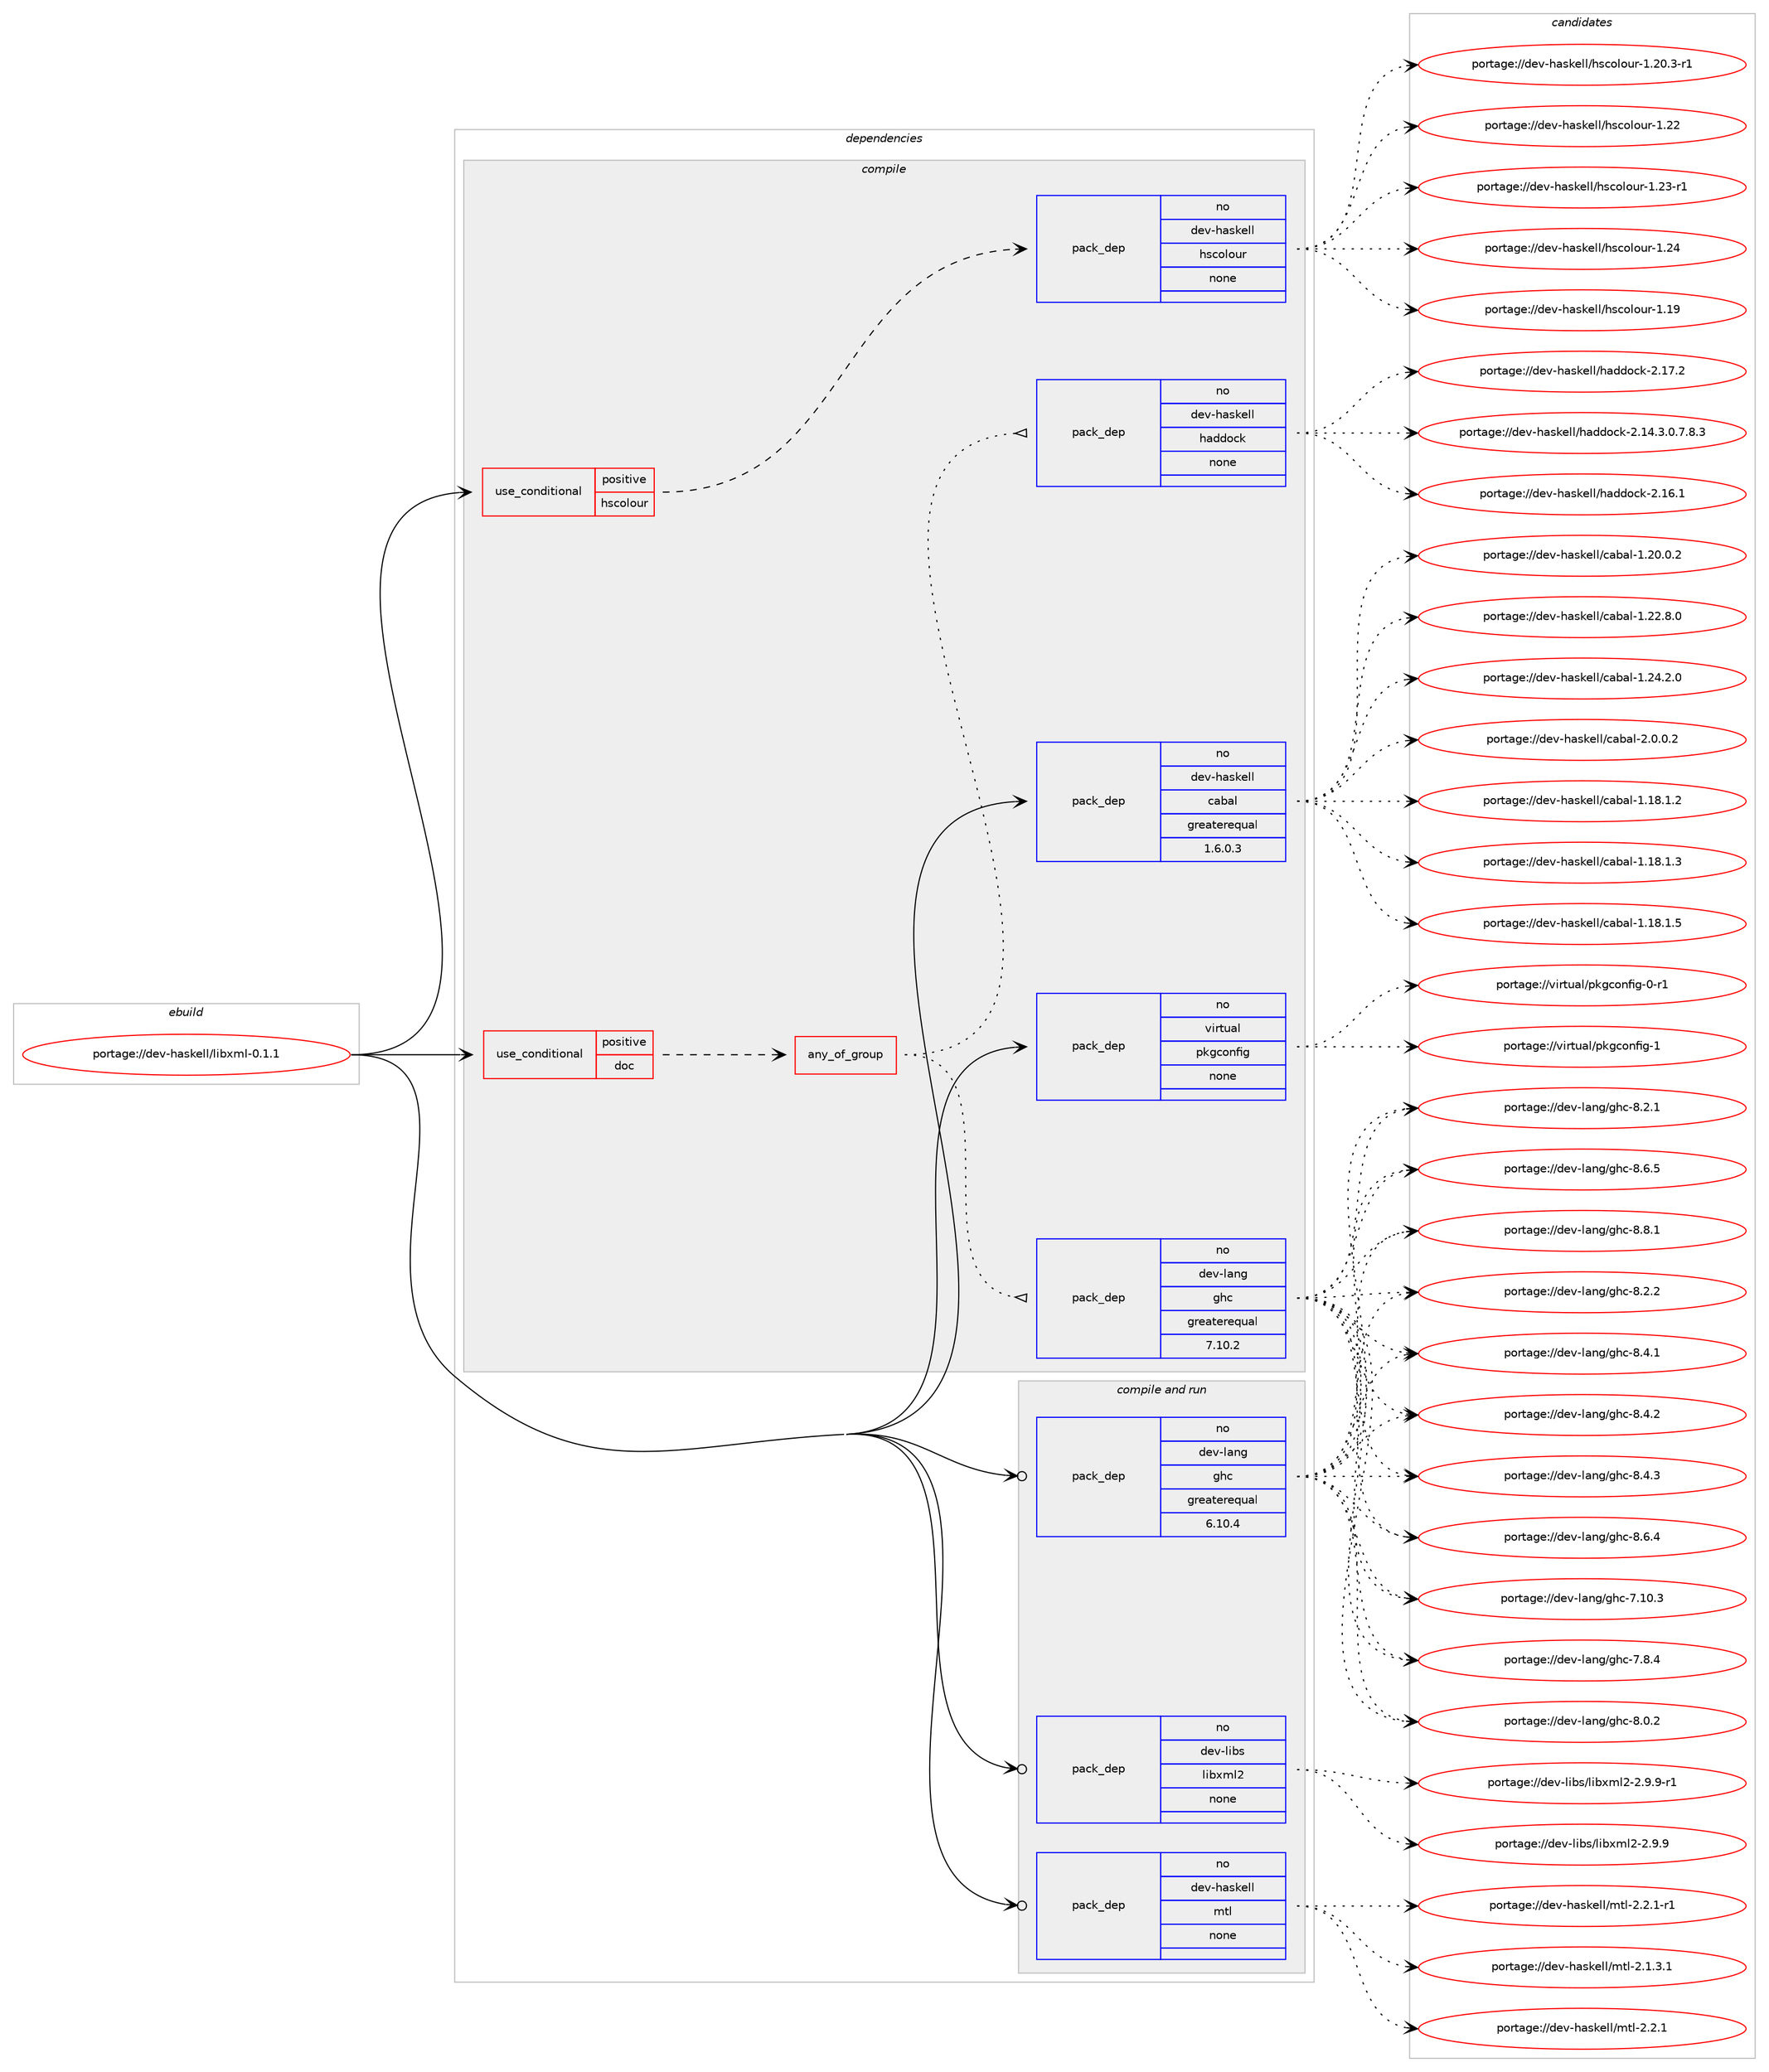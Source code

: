 digraph prolog {

# *************
# Graph options
# *************

newrank=true;
concentrate=true;
compound=true;
graph [rankdir=LR,fontname=Helvetica,fontsize=10,ranksep=1.5];#, ranksep=2.5, nodesep=0.2];
edge  [arrowhead=vee];
node  [fontname=Helvetica,fontsize=10];

# **********
# The ebuild
# **********

subgraph cluster_leftcol {
color=gray;
rank=same;
label=<<i>ebuild</i>>;
id [label="portage://dev-haskell/libxml-0.1.1", color=red, width=4, href="../dev-haskell/libxml-0.1.1.svg"];
}

# ****************
# The dependencies
# ****************

subgraph cluster_midcol {
color=gray;
label=<<i>dependencies</i>>;
subgraph cluster_compile {
fillcolor="#eeeeee";
style=filled;
label=<<i>compile</i>>;
subgraph cond16085 {
dependency73747 [label=<<TABLE BORDER="0" CELLBORDER="1" CELLSPACING="0" CELLPADDING="4"><TR><TD ROWSPAN="3" CELLPADDING="10">use_conditional</TD></TR><TR><TD>positive</TD></TR><TR><TD>doc</TD></TR></TABLE>>, shape=none, color=red];
subgraph any1980 {
dependency73748 [label=<<TABLE BORDER="0" CELLBORDER="1" CELLSPACING="0" CELLPADDING="4"><TR><TD CELLPADDING="10">any_of_group</TD></TR></TABLE>>, shape=none, color=red];subgraph pack55623 {
dependency73749 [label=<<TABLE BORDER="0" CELLBORDER="1" CELLSPACING="0" CELLPADDING="4" WIDTH="220"><TR><TD ROWSPAN="6" CELLPADDING="30">pack_dep</TD></TR><TR><TD WIDTH="110">no</TD></TR><TR><TD>dev-haskell</TD></TR><TR><TD>haddock</TD></TR><TR><TD>none</TD></TR><TR><TD></TD></TR></TABLE>>, shape=none, color=blue];
}
dependency73748:e -> dependency73749:w [weight=20,style="dotted",arrowhead="oinv"];
subgraph pack55624 {
dependency73750 [label=<<TABLE BORDER="0" CELLBORDER="1" CELLSPACING="0" CELLPADDING="4" WIDTH="220"><TR><TD ROWSPAN="6" CELLPADDING="30">pack_dep</TD></TR><TR><TD WIDTH="110">no</TD></TR><TR><TD>dev-lang</TD></TR><TR><TD>ghc</TD></TR><TR><TD>greaterequal</TD></TR><TR><TD>7.10.2</TD></TR></TABLE>>, shape=none, color=blue];
}
dependency73748:e -> dependency73750:w [weight=20,style="dotted",arrowhead="oinv"];
}
dependency73747:e -> dependency73748:w [weight=20,style="dashed",arrowhead="vee"];
}
id:e -> dependency73747:w [weight=20,style="solid",arrowhead="vee"];
subgraph cond16086 {
dependency73751 [label=<<TABLE BORDER="0" CELLBORDER="1" CELLSPACING="0" CELLPADDING="4"><TR><TD ROWSPAN="3" CELLPADDING="10">use_conditional</TD></TR><TR><TD>positive</TD></TR><TR><TD>hscolour</TD></TR></TABLE>>, shape=none, color=red];
subgraph pack55625 {
dependency73752 [label=<<TABLE BORDER="0" CELLBORDER="1" CELLSPACING="0" CELLPADDING="4" WIDTH="220"><TR><TD ROWSPAN="6" CELLPADDING="30">pack_dep</TD></TR><TR><TD WIDTH="110">no</TD></TR><TR><TD>dev-haskell</TD></TR><TR><TD>hscolour</TD></TR><TR><TD>none</TD></TR><TR><TD></TD></TR></TABLE>>, shape=none, color=blue];
}
dependency73751:e -> dependency73752:w [weight=20,style="dashed",arrowhead="vee"];
}
id:e -> dependency73751:w [weight=20,style="solid",arrowhead="vee"];
subgraph pack55626 {
dependency73753 [label=<<TABLE BORDER="0" CELLBORDER="1" CELLSPACING="0" CELLPADDING="4" WIDTH="220"><TR><TD ROWSPAN="6" CELLPADDING="30">pack_dep</TD></TR><TR><TD WIDTH="110">no</TD></TR><TR><TD>dev-haskell</TD></TR><TR><TD>cabal</TD></TR><TR><TD>greaterequal</TD></TR><TR><TD>1.6.0.3</TD></TR></TABLE>>, shape=none, color=blue];
}
id:e -> dependency73753:w [weight=20,style="solid",arrowhead="vee"];
subgraph pack55627 {
dependency73754 [label=<<TABLE BORDER="0" CELLBORDER="1" CELLSPACING="0" CELLPADDING="4" WIDTH="220"><TR><TD ROWSPAN="6" CELLPADDING="30">pack_dep</TD></TR><TR><TD WIDTH="110">no</TD></TR><TR><TD>virtual</TD></TR><TR><TD>pkgconfig</TD></TR><TR><TD>none</TD></TR><TR><TD></TD></TR></TABLE>>, shape=none, color=blue];
}
id:e -> dependency73754:w [weight=20,style="solid",arrowhead="vee"];
}
subgraph cluster_compileandrun {
fillcolor="#eeeeee";
style=filled;
label=<<i>compile and run</i>>;
subgraph pack55628 {
dependency73755 [label=<<TABLE BORDER="0" CELLBORDER="1" CELLSPACING="0" CELLPADDING="4" WIDTH="220"><TR><TD ROWSPAN="6" CELLPADDING="30">pack_dep</TD></TR><TR><TD WIDTH="110">no</TD></TR><TR><TD>dev-haskell</TD></TR><TR><TD>mtl</TD></TR><TR><TD>none</TD></TR><TR><TD></TD></TR></TABLE>>, shape=none, color=blue];
}
id:e -> dependency73755:w [weight=20,style="solid",arrowhead="odotvee"];
subgraph pack55629 {
dependency73756 [label=<<TABLE BORDER="0" CELLBORDER="1" CELLSPACING="0" CELLPADDING="4" WIDTH="220"><TR><TD ROWSPAN="6" CELLPADDING="30">pack_dep</TD></TR><TR><TD WIDTH="110">no</TD></TR><TR><TD>dev-lang</TD></TR><TR><TD>ghc</TD></TR><TR><TD>greaterequal</TD></TR><TR><TD>6.10.4</TD></TR></TABLE>>, shape=none, color=blue];
}
id:e -> dependency73756:w [weight=20,style="solid",arrowhead="odotvee"];
subgraph pack55630 {
dependency73757 [label=<<TABLE BORDER="0" CELLBORDER="1" CELLSPACING="0" CELLPADDING="4" WIDTH="220"><TR><TD ROWSPAN="6" CELLPADDING="30">pack_dep</TD></TR><TR><TD WIDTH="110">no</TD></TR><TR><TD>dev-libs</TD></TR><TR><TD>libxml2</TD></TR><TR><TD>none</TD></TR><TR><TD></TD></TR></TABLE>>, shape=none, color=blue];
}
id:e -> dependency73757:w [weight=20,style="solid",arrowhead="odotvee"];
}
subgraph cluster_run {
fillcolor="#eeeeee";
style=filled;
label=<<i>run</i>>;
}
}

# **************
# The candidates
# **************

subgraph cluster_choices {
rank=same;
color=gray;
label=<<i>candidates</i>>;

subgraph choice55623 {
color=black;
nodesep=1;
choiceportage1001011184510497115107101108108471049710010011199107455046495246514648465546564651 [label="portage://dev-haskell/haddock-2.14.3.0.7.8.3", color=red, width=4,href="../dev-haskell/haddock-2.14.3.0.7.8.3.svg"];
choiceportage100101118451049711510710110810847104971001001119910745504649544649 [label="portage://dev-haskell/haddock-2.16.1", color=red, width=4,href="../dev-haskell/haddock-2.16.1.svg"];
choiceportage100101118451049711510710110810847104971001001119910745504649554650 [label="portage://dev-haskell/haddock-2.17.2", color=red, width=4,href="../dev-haskell/haddock-2.17.2.svg"];
dependency73749:e -> choiceportage1001011184510497115107101108108471049710010011199107455046495246514648465546564651:w [style=dotted,weight="100"];
dependency73749:e -> choiceportage100101118451049711510710110810847104971001001119910745504649544649:w [style=dotted,weight="100"];
dependency73749:e -> choiceportage100101118451049711510710110810847104971001001119910745504649554650:w [style=dotted,weight="100"];
}
subgraph choice55624 {
color=black;
nodesep=1;
choiceportage1001011184510897110103471031049945554649484651 [label="portage://dev-lang/ghc-7.10.3", color=red, width=4,href="../dev-lang/ghc-7.10.3.svg"];
choiceportage10010111845108971101034710310499455546564652 [label="portage://dev-lang/ghc-7.8.4", color=red, width=4,href="../dev-lang/ghc-7.8.4.svg"];
choiceportage10010111845108971101034710310499455646484650 [label="portage://dev-lang/ghc-8.0.2", color=red, width=4,href="../dev-lang/ghc-8.0.2.svg"];
choiceportage10010111845108971101034710310499455646504649 [label="portage://dev-lang/ghc-8.2.1", color=red, width=4,href="../dev-lang/ghc-8.2.1.svg"];
choiceportage10010111845108971101034710310499455646504650 [label="portage://dev-lang/ghc-8.2.2", color=red, width=4,href="../dev-lang/ghc-8.2.2.svg"];
choiceportage10010111845108971101034710310499455646524649 [label="portage://dev-lang/ghc-8.4.1", color=red, width=4,href="../dev-lang/ghc-8.4.1.svg"];
choiceportage10010111845108971101034710310499455646524650 [label="portage://dev-lang/ghc-8.4.2", color=red, width=4,href="../dev-lang/ghc-8.4.2.svg"];
choiceportage10010111845108971101034710310499455646524651 [label="portage://dev-lang/ghc-8.4.3", color=red, width=4,href="../dev-lang/ghc-8.4.3.svg"];
choiceportage10010111845108971101034710310499455646544652 [label="portage://dev-lang/ghc-8.6.4", color=red, width=4,href="../dev-lang/ghc-8.6.4.svg"];
choiceportage10010111845108971101034710310499455646544653 [label="portage://dev-lang/ghc-8.6.5", color=red, width=4,href="../dev-lang/ghc-8.6.5.svg"];
choiceportage10010111845108971101034710310499455646564649 [label="portage://dev-lang/ghc-8.8.1", color=red, width=4,href="../dev-lang/ghc-8.8.1.svg"];
dependency73750:e -> choiceportage1001011184510897110103471031049945554649484651:w [style=dotted,weight="100"];
dependency73750:e -> choiceportage10010111845108971101034710310499455546564652:w [style=dotted,weight="100"];
dependency73750:e -> choiceportage10010111845108971101034710310499455646484650:w [style=dotted,weight="100"];
dependency73750:e -> choiceportage10010111845108971101034710310499455646504649:w [style=dotted,weight="100"];
dependency73750:e -> choiceportage10010111845108971101034710310499455646504650:w [style=dotted,weight="100"];
dependency73750:e -> choiceportage10010111845108971101034710310499455646524649:w [style=dotted,weight="100"];
dependency73750:e -> choiceportage10010111845108971101034710310499455646524650:w [style=dotted,weight="100"];
dependency73750:e -> choiceportage10010111845108971101034710310499455646524651:w [style=dotted,weight="100"];
dependency73750:e -> choiceportage10010111845108971101034710310499455646544652:w [style=dotted,weight="100"];
dependency73750:e -> choiceportage10010111845108971101034710310499455646544653:w [style=dotted,weight="100"];
dependency73750:e -> choiceportage10010111845108971101034710310499455646564649:w [style=dotted,weight="100"];
}
subgraph choice55625 {
color=black;
nodesep=1;
choiceportage100101118451049711510710110810847104115991111081111171144549464957 [label="portage://dev-haskell/hscolour-1.19", color=red, width=4,href="../dev-haskell/hscolour-1.19.svg"];
choiceportage10010111845104971151071011081084710411599111108111117114454946504846514511449 [label="portage://dev-haskell/hscolour-1.20.3-r1", color=red, width=4,href="../dev-haskell/hscolour-1.20.3-r1.svg"];
choiceportage100101118451049711510710110810847104115991111081111171144549465050 [label="portage://dev-haskell/hscolour-1.22", color=red, width=4,href="../dev-haskell/hscolour-1.22.svg"];
choiceportage1001011184510497115107101108108471041159911110811111711445494650514511449 [label="portage://dev-haskell/hscolour-1.23-r1", color=red, width=4,href="../dev-haskell/hscolour-1.23-r1.svg"];
choiceportage100101118451049711510710110810847104115991111081111171144549465052 [label="portage://dev-haskell/hscolour-1.24", color=red, width=4,href="../dev-haskell/hscolour-1.24.svg"];
dependency73752:e -> choiceportage100101118451049711510710110810847104115991111081111171144549464957:w [style=dotted,weight="100"];
dependency73752:e -> choiceportage10010111845104971151071011081084710411599111108111117114454946504846514511449:w [style=dotted,weight="100"];
dependency73752:e -> choiceportage100101118451049711510710110810847104115991111081111171144549465050:w [style=dotted,weight="100"];
dependency73752:e -> choiceportage1001011184510497115107101108108471041159911110811111711445494650514511449:w [style=dotted,weight="100"];
dependency73752:e -> choiceportage100101118451049711510710110810847104115991111081111171144549465052:w [style=dotted,weight="100"];
}
subgraph choice55626 {
color=black;
nodesep=1;
choiceportage10010111845104971151071011081084799979897108454946495646494650 [label="portage://dev-haskell/cabal-1.18.1.2", color=red, width=4,href="../dev-haskell/cabal-1.18.1.2.svg"];
choiceportage10010111845104971151071011081084799979897108454946495646494651 [label="portage://dev-haskell/cabal-1.18.1.3", color=red, width=4,href="../dev-haskell/cabal-1.18.1.3.svg"];
choiceportage10010111845104971151071011081084799979897108454946495646494653 [label="portage://dev-haskell/cabal-1.18.1.5", color=red, width=4,href="../dev-haskell/cabal-1.18.1.5.svg"];
choiceportage10010111845104971151071011081084799979897108454946504846484650 [label="portage://dev-haskell/cabal-1.20.0.2", color=red, width=4,href="../dev-haskell/cabal-1.20.0.2.svg"];
choiceportage10010111845104971151071011081084799979897108454946505046564648 [label="portage://dev-haskell/cabal-1.22.8.0", color=red, width=4,href="../dev-haskell/cabal-1.22.8.0.svg"];
choiceportage10010111845104971151071011081084799979897108454946505246504648 [label="portage://dev-haskell/cabal-1.24.2.0", color=red, width=4,href="../dev-haskell/cabal-1.24.2.0.svg"];
choiceportage100101118451049711510710110810847999798971084550464846484650 [label="portage://dev-haskell/cabal-2.0.0.2", color=red, width=4,href="../dev-haskell/cabal-2.0.0.2.svg"];
dependency73753:e -> choiceportage10010111845104971151071011081084799979897108454946495646494650:w [style=dotted,weight="100"];
dependency73753:e -> choiceportage10010111845104971151071011081084799979897108454946495646494651:w [style=dotted,weight="100"];
dependency73753:e -> choiceportage10010111845104971151071011081084799979897108454946495646494653:w [style=dotted,weight="100"];
dependency73753:e -> choiceportage10010111845104971151071011081084799979897108454946504846484650:w [style=dotted,weight="100"];
dependency73753:e -> choiceportage10010111845104971151071011081084799979897108454946505046564648:w [style=dotted,weight="100"];
dependency73753:e -> choiceportage10010111845104971151071011081084799979897108454946505246504648:w [style=dotted,weight="100"];
dependency73753:e -> choiceportage100101118451049711510710110810847999798971084550464846484650:w [style=dotted,weight="100"];
}
subgraph choice55627 {
color=black;
nodesep=1;
choiceportage11810511411611797108471121071039911111010210510345484511449 [label="portage://virtual/pkgconfig-0-r1", color=red, width=4,href="../virtual/pkgconfig-0-r1.svg"];
choiceportage1181051141161179710847112107103991111101021051034549 [label="portage://virtual/pkgconfig-1", color=red, width=4,href="../virtual/pkgconfig-1.svg"];
dependency73754:e -> choiceportage11810511411611797108471121071039911111010210510345484511449:w [style=dotted,weight="100"];
dependency73754:e -> choiceportage1181051141161179710847112107103991111101021051034549:w [style=dotted,weight="100"];
}
subgraph choice55628 {
color=black;
nodesep=1;
choiceportage1001011184510497115107101108108471091161084550464946514649 [label="portage://dev-haskell/mtl-2.1.3.1", color=red, width=4,href="../dev-haskell/mtl-2.1.3.1.svg"];
choiceportage100101118451049711510710110810847109116108455046504649 [label="portage://dev-haskell/mtl-2.2.1", color=red, width=4,href="../dev-haskell/mtl-2.2.1.svg"];
choiceportage1001011184510497115107101108108471091161084550465046494511449 [label="portage://dev-haskell/mtl-2.2.1-r1", color=red, width=4,href="../dev-haskell/mtl-2.2.1-r1.svg"];
dependency73755:e -> choiceportage1001011184510497115107101108108471091161084550464946514649:w [style=dotted,weight="100"];
dependency73755:e -> choiceportage100101118451049711510710110810847109116108455046504649:w [style=dotted,weight="100"];
dependency73755:e -> choiceportage1001011184510497115107101108108471091161084550465046494511449:w [style=dotted,weight="100"];
}
subgraph choice55629 {
color=black;
nodesep=1;
choiceportage1001011184510897110103471031049945554649484651 [label="portage://dev-lang/ghc-7.10.3", color=red, width=4,href="../dev-lang/ghc-7.10.3.svg"];
choiceportage10010111845108971101034710310499455546564652 [label="portage://dev-lang/ghc-7.8.4", color=red, width=4,href="../dev-lang/ghc-7.8.4.svg"];
choiceportage10010111845108971101034710310499455646484650 [label="portage://dev-lang/ghc-8.0.2", color=red, width=4,href="../dev-lang/ghc-8.0.2.svg"];
choiceportage10010111845108971101034710310499455646504649 [label="portage://dev-lang/ghc-8.2.1", color=red, width=4,href="../dev-lang/ghc-8.2.1.svg"];
choiceportage10010111845108971101034710310499455646504650 [label="portage://dev-lang/ghc-8.2.2", color=red, width=4,href="../dev-lang/ghc-8.2.2.svg"];
choiceportage10010111845108971101034710310499455646524649 [label="portage://dev-lang/ghc-8.4.1", color=red, width=4,href="../dev-lang/ghc-8.4.1.svg"];
choiceportage10010111845108971101034710310499455646524650 [label="portage://dev-lang/ghc-8.4.2", color=red, width=4,href="../dev-lang/ghc-8.4.2.svg"];
choiceportage10010111845108971101034710310499455646524651 [label="portage://dev-lang/ghc-8.4.3", color=red, width=4,href="../dev-lang/ghc-8.4.3.svg"];
choiceportage10010111845108971101034710310499455646544652 [label="portage://dev-lang/ghc-8.6.4", color=red, width=4,href="../dev-lang/ghc-8.6.4.svg"];
choiceportage10010111845108971101034710310499455646544653 [label="portage://dev-lang/ghc-8.6.5", color=red, width=4,href="../dev-lang/ghc-8.6.5.svg"];
choiceportage10010111845108971101034710310499455646564649 [label="portage://dev-lang/ghc-8.8.1", color=red, width=4,href="../dev-lang/ghc-8.8.1.svg"];
dependency73756:e -> choiceportage1001011184510897110103471031049945554649484651:w [style=dotted,weight="100"];
dependency73756:e -> choiceportage10010111845108971101034710310499455546564652:w [style=dotted,weight="100"];
dependency73756:e -> choiceportage10010111845108971101034710310499455646484650:w [style=dotted,weight="100"];
dependency73756:e -> choiceportage10010111845108971101034710310499455646504649:w [style=dotted,weight="100"];
dependency73756:e -> choiceportage10010111845108971101034710310499455646504650:w [style=dotted,weight="100"];
dependency73756:e -> choiceportage10010111845108971101034710310499455646524649:w [style=dotted,weight="100"];
dependency73756:e -> choiceportage10010111845108971101034710310499455646524650:w [style=dotted,weight="100"];
dependency73756:e -> choiceportage10010111845108971101034710310499455646524651:w [style=dotted,weight="100"];
dependency73756:e -> choiceportage10010111845108971101034710310499455646544652:w [style=dotted,weight="100"];
dependency73756:e -> choiceportage10010111845108971101034710310499455646544653:w [style=dotted,weight="100"];
dependency73756:e -> choiceportage10010111845108971101034710310499455646564649:w [style=dotted,weight="100"];
}
subgraph choice55630 {
color=black;
nodesep=1;
choiceportage1001011184510810598115471081059812010910850455046574657 [label="portage://dev-libs/libxml2-2.9.9", color=red, width=4,href="../dev-libs/libxml2-2.9.9.svg"];
choiceportage10010111845108105981154710810598120109108504550465746574511449 [label="portage://dev-libs/libxml2-2.9.9-r1", color=red, width=4,href="../dev-libs/libxml2-2.9.9-r1.svg"];
dependency73757:e -> choiceportage1001011184510810598115471081059812010910850455046574657:w [style=dotted,weight="100"];
dependency73757:e -> choiceportage10010111845108105981154710810598120109108504550465746574511449:w [style=dotted,weight="100"];
}
}

}
